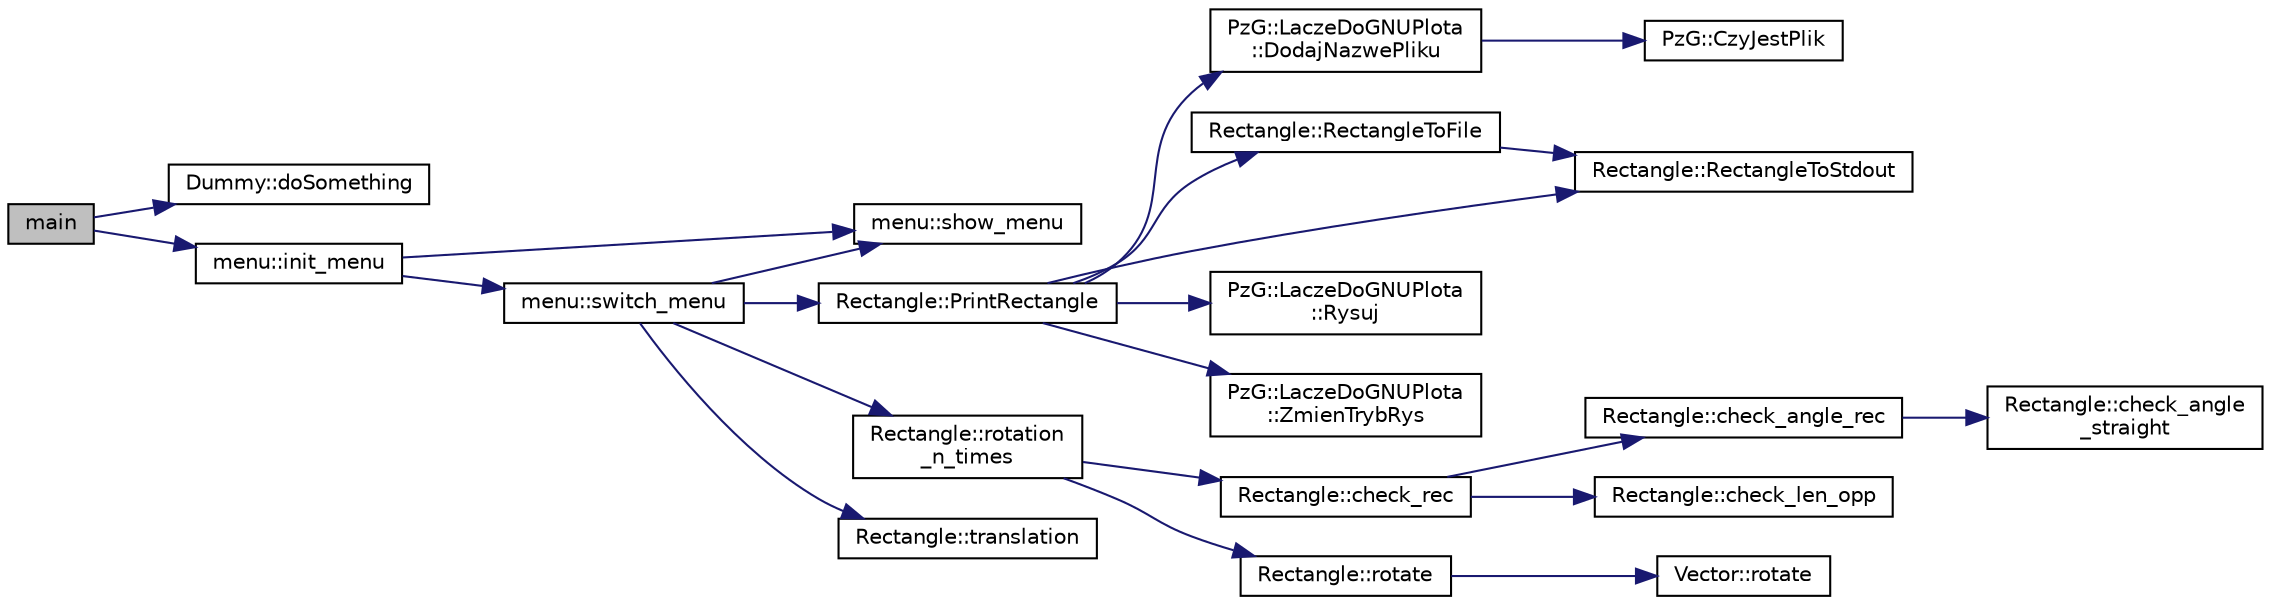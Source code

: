 digraph "main"
{
 // LATEX_PDF_SIZE
  edge [fontname="Helvetica",fontsize="10",labelfontname="Helvetica",labelfontsize="10"];
  node [fontname="Helvetica",fontsize="10",shape=record];
  rankdir="LR";
  Node1 [label="main",height=0.2,width=0.4,color="black", fillcolor="grey75", style="filled", fontcolor="black",tooltip=" "];
  Node1 -> Node2 [color="midnightblue",fontsize="10",style="solid",fontname="Helvetica"];
  Node2 [label="Dummy::doSomething",height=0.2,width=0.4,color="black", fillcolor="white", style="filled",URL="$class_dummy.html#a6453272d296d2ddf672e9ab0e7731c82",tooltip=" "];
  Node1 -> Node3 [color="midnightblue",fontsize="10",style="solid",fontname="Helvetica"];
  Node3 [label="menu::init_menu",height=0.2,width=0.4,color="black", fillcolor="white", style="filled",URL="$classmenu.html#a1a18549f8b616ffcce1a6d5f53dc88c4",tooltip=" "];
  Node3 -> Node4 [color="midnightblue",fontsize="10",style="solid",fontname="Helvetica"];
  Node4 [label="menu::show_menu",height=0.2,width=0.4,color="black", fillcolor="white", style="filled",URL="$classmenu.html#a2713bcedf3354db09b51e4a7ea032679",tooltip=" "];
  Node3 -> Node5 [color="midnightblue",fontsize="10",style="solid",fontname="Helvetica"];
  Node5 [label="menu::switch_menu",height=0.2,width=0.4,color="black", fillcolor="white", style="filled",URL="$classmenu.html#ac62518615523e5ee437604df267ac320",tooltip=" "];
  Node5 -> Node6 [color="midnightblue",fontsize="10",style="solid",fontname="Helvetica"];
  Node6 [label="Rectangle::PrintRectangle",height=0.2,width=0.4,color="black", fillcolor="white", style="filled",URL="$class_rectangle.html#a2a02c0b4837f74927435af5e8437ce39",tooltip=" "];
  Node6 -> Node7 [color="midnightblue",fontsize="10",style="solid",fontname="Helvetica"];
  Node7 [label="PzG::LaczeDoGNUPlota\l::DodajNazwePliku",height=0.2,width=0.4,color="black", fillcolor="white", style="filled",URL="$class_pz_g_1_1_lacze_do_g_n_u_plota.html#a34bd48f57c0fd69c12bf4127a1cacd8f",tooltip="Dodaje nazwę pliku."];
  Node7 -> Node8 [color="midnightblue",fontsize="10",style="solid",fontname="Helvetica"];
  Node8 [label="PzG::CzyJestPlik",height=0.2,width=0.4,color="black", fillcolor="white", style="filled",URL="$namespace_pz_g.html#ae1ae4d36f66c77879380ba73da8e20e3",tooltip=" "];
  Node6 -> Node9 [color="midnightblue",fontsize="10",style="solid",fontname="Helvetica"];
  Node9 [label="Rectangle::RectangleToFile",height=0.2,width=0.4,color="black", fillcolor="white", style="filled",URL="$class_rectangle.html#ac02fa0faa99350fcc3b185b0b286159b",tooltip=" "];
  Node9 -> Node10 [color="midnightblue",fontsize="10",style="solid",fontname="Helvetica"];
  Node10 [label="Rectangle::RectangleToStdout",height=0.2,width=0.4,color="black", fillcolor="white", style="filled",URL="$class_rectangle.html#aa3aad2ba32b64ea9767ae1f74cb07198",tooltip=" "];
  Node6 -> Node10 [color="midnightblue",fontsize="10",style="solid",fontname="Helvetica"];
  Node6 -> Node11 [color="midnightblue",fontsize="10",style="solid",fontname="Helvetica"];
  Node11 [label="PzG::LaczeDoGNUPlota\l::Rysuj",height=0.2,width=0.4,color="black", fillcolor="white", style="filled",URL="$class_pz_g_1_1_lacze_do_g_n_u_plota.html#a065f5b8402737cc62b0ad4f66d028335",tooltip=" "];
  Node6 -> Node12 [color="midnightblue",fontsize="10",style="solid",fontname="Helvetica"];
  Node12 [label="PzG::LaczeDoGNUPlota\l::ZmienTrybRys",height=0.2,width=0.4,color="black", fillcolor="white", style="filled",URL="$class_pz_g_1_1_lacze_do_g_n_u_plota.html#a10950349b348fd3a3d4143e95337527c",tooltip="Zmienia tryb rysowania."];
  Node5 -> Node13 [color="midnightblue",fontsize="10",style="solid",fontname="Helvetica"];
  Node13 [label="Rectangle::rotation\l_n_times",height=0.2,width=0.4,color="black", fillcolor="white", style="filled",URL="$class_rectangle.html#ae11a8038042bc33f11844df678221160",tooltip=" "];
  Node13 -> Node14 [color="midnightblue",fontsize="10",style="solid",fontname="Helvetica"];
  Node14 [label="Rectangle::check_rec",height=0.2,width=0.4,color="black", fillcolor="white", style="filled",URL="$class_rectangle.html#ae2f12f2dff9325d38414e4cc84be2fb9",tooltip=" "];
  Node14 -> Node15 [color="midnightblue",fontsize="10",style="solid",fontname="Helvetica"];
  Node15 [label="Rectangle::check_angle_rec",height=0.2,width=0.4,color="black", fillcolor="white", style="filled",URL="$class_rectangle.html#a889b30a8bed407b62bfaf71e99316072",tooltip=" "];
  Node15 -> Node16 [color="midnightblue",fontsize="10",style="solid",fontname="Helvetica"];
  Node16 [label="Rectangle::check_angle\l_straight",height=0.2,width=0.4,color="black", fillcolor="white", style="filled",URL="$class_rectangle.html#af460673d51166643cc86948388b3edc3",tooltip=" "];
  Node14 -> Node17 [color="midnightblue",fontsize="10",style="solid",fontname="Helvetica"];
  Node17 [label="Rectangle::check_len_opp",height=0.2,width=0.4,color="black", fillcolor="white", style="filled",URL="$class_rectangle.html#a8cec5b810189f61ab48e800641a591ec",tooltip=" "];
  Node13 -> Node18 [color="midnightblue",fontsize="10",style="solid",fontname="Helvetica"];
  Node18 [label="Rectangle::rotate",height=0.2,width=0.4,color="black", fillcolor="white", style="filled",URL="$class_rectangle.html#a24ab424d5bbe2674aa5b65ada2377879",tooltip=" "];
  Node18 -> Node19 [color="midnightblue",fontsize="10",style="solid",fontname="Helvetica"];
  Node19 [label="Vector::rotate",height=0.2,width=0.4,color="black", fillcolor="white", style="filled",URL="$class_vector.html#a1cb3e8701f02304fc378e5170a3aaf16",tooltip=" "];
  Node5 -> Node4 [color="midnightblue",fontsize="10",style="solid",fontname="Helvetica"];
  Node5 -> Node20 [color="midnightblue",fontsize="10",style="solid",fontname="Helvetica"];
  Node20 [label="Rectangle::translation",height=0.2,width=0.4,color="black", fillcolor="white", style="filled",URL="$class_rectangle.html#ac76a1fed4f9d4cb9f7806e5910cd58f1",tooltip=" "];
}
